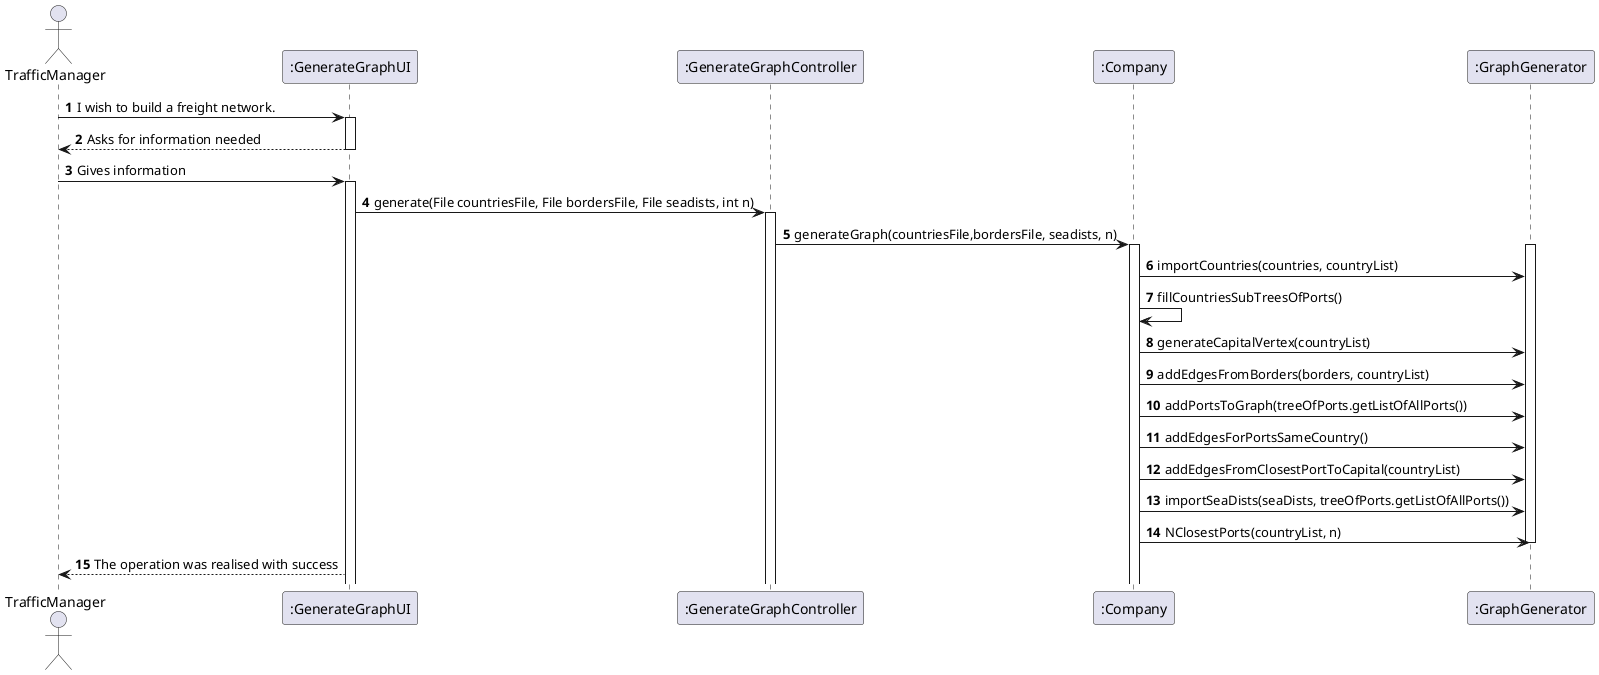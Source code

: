 @startuml
'https://plantuml.com/sequence-diagram

autonumber

actor       TrafficManager             as TM
participant    ":GenerateGraphUI"         as UI
participant    ":GenerateGraphController" as CTRL
participant    ":Company"              as Company
participant    ":GraphGenerator"              as GG

TM ->UI: I wish to build a freight network.
activate UI
UI --> TM: Asks for information needed
deactivate UI

TM -> UI : Gives information
activate UI

UI -> CTRL : generate(File countriesFile, File bordersFile, File seadists, int n)
activate CTRL
CTRL -> Company : generateGraph(countriesFile,bordersFile, seadists, n)
activate Company

activate GG

Company -> GG : importCountries(countries, countryList)
Company -> Company : fillCountriesSubTreesOfPorts()
Company -> GG : generateCapitalVertex(countryList)
Company -> GG : addEdgesFromBorders(borders, countryList)
Company -> GG : addPortsToGraph(treeOfPorts.getListOfAllPorts())
Company -> GG : addEdgesForPortsSameCountry()
Company -> GG : addEdgesFromClosestPortToCapital(countryList)
Company -> GG : importSeaDists(seaDists, treeOfPorts.getListOfAllPorts())
Company -> GG : NClosestPorts(countryList, n)

deactivate GG

UI --> TM : The operation was realised with success

@enduml
